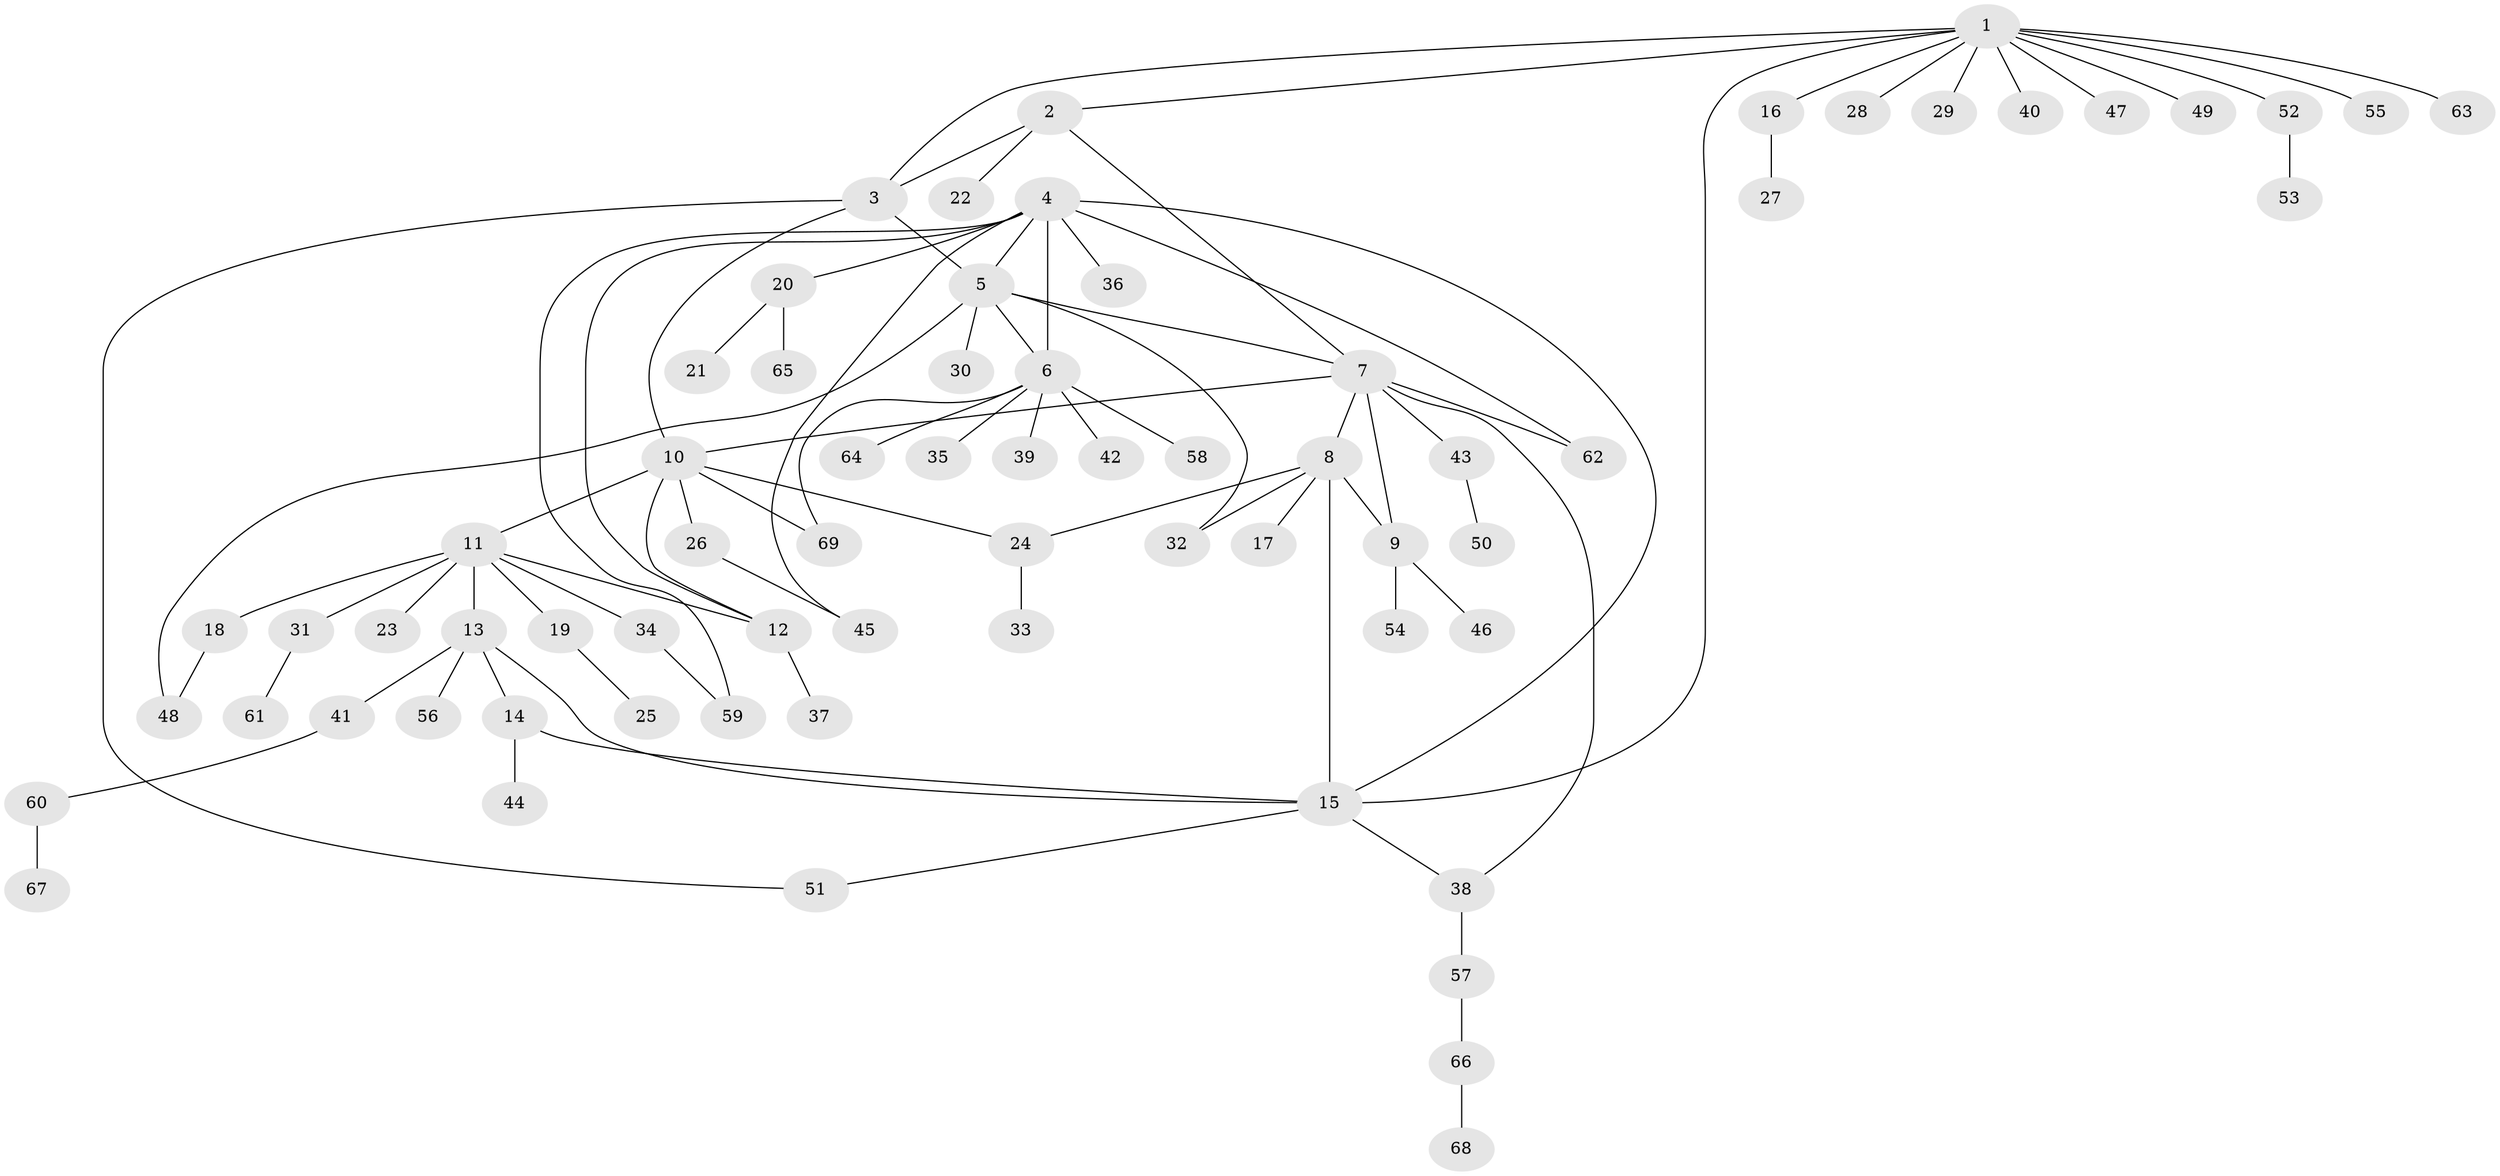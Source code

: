 // Generated by graph-tools (version 1.1) at 2025/02/03/09/25 03:02:52]
// undirected, 69 vertices, 88 edges
graph export_dot {
graph [start="1"]
  node [color=gray90,style=filled];
  1;
  2;
  3;
  4;
  5;
  6;
  7;
  8;
  9;
  10;
  11;
  12;
  13;
  14;
  15;
  16;
  17;
  18;
  19;
  20;
  21;
  22;
  23;
  24;
  25;
  26;
  27;
  28;
  29;
  30;
  31;
  32;
  33;
  34;
  35;
  36;
  37;
  38;
  39;
  40;
  41;
  42;
  43;
  44;
  45;
  46;
  47;
  48;
  49;
  50;
  51;
  52;
  53;
  54;
  55;
  56;
  57;
  58;
  59;
  60;
  61;
  62;
  63;
  64;
  65;
  66;
  67;
  68;
  69;
  1 -- 2;
  1 -- 3;
  1 -- 15;
  1 -- 16;
  1 -- 28;
  1 -- 29;
  1 -- 40;
  1 -- 47;
  1 -- 49;
  1 -- 52;
  1 -- 55;
  1 -- 63;
  2 -- 3;
  2 -- 7;
  2 -- 22;
  3 -- 5;
  3 -- 10;
  3 -- 51;
  4 -- 5;
  4 -- 6;
  4 -- 12;
  4 -- 15;
  4 -- 20;
  4 -- 36;
  4 -- 45;
  4 -- 59;
  4 -- 62;
  5 -- 6;
  5 -- 7;
  5 -- 30;
  5 -- 32;
  5 -- 48;
  6 -- 35;
  6 -- 39;
  6 -- 42;
  6 -- 58;
  6 -- 64;
  6 -- 69;
  7 -- 8;
  7 -- 9;
  7 -- 10;
  7 -- 38;
  7 -- 43;
  7 -- 62;
  8 -- 9;
  8 -- 15;
  8 -- 17;
  8 -- 24;
  8 -- 32;
  9 -- 46;
  9 -- 54;
  10 -- 11;
  10 -- 12;
  10 -- 24;
  10 -- 26;
  10 -- 69;
  11 -- 12;
  11 -- 13;
  11 -- 18;
  11 -- 19;
  11 -- 23;
  11 -- 31;
  11 -- 34;
  12 -- 37;
  13 -- 14;
  13 -- 15;
  13 -- 41;
  13 -- 56;
  14 -- 15;
  14 -- 44;
  15 -- 38;
  15 -- 51;
  16 -- 27;
  18 -- 48;
  19 -- 25;
  20 -- 21;
  20 -- 65;
  24 -- 33;
  26 -- 45;
  31 -- 61;
  34 -- 59;
  38 -- 57;
  41 -- 60;
  43 -- 50;
  52 -- 53;
  57 -- 66;
  60 -- 67;
  66 -- 68;
}
